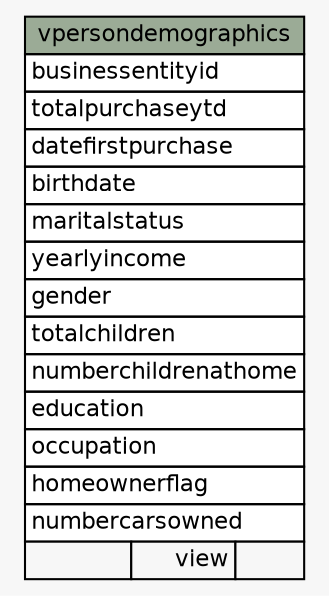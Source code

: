 // dot 2.40.1 on Linux 5.4.0-80-generic
// SchemaSpy rev 590
digraph "vpersondemographics" {
  graph [
    rankdir="RL"
    bgcolor="#f7f7f7"
    nodesep="0.18"
    ranksep="0.46"
    fontname="Helvetica"
    fontsize="11"
  ];
  node [
    fontname="Helvetica"
    fontsize="11"
    shape="plaintext"
  ];
  edge [
    arrowsize="0.8"
  ];
  "vpersondemographics" [
    label=<
    <TABLE BORDER="0" CELLBORDER="1" CELLSPACING="0" BGCOLOR="#ffffff">
      <TR><TD COLSPAN="3" BGCOLOR="#9bab96" ALIGN="CENTER">vpersondemographics</TD></TR>
      <TR><TD PORT="businessentityid" COLSPAN="3" ALIGN="LEFT">businessentityid</TD></TR>
      <TR><TD PORT="totalpurchaseytd" COLSPAN="3" ALIGN="LEFT">totalpurchaseytd</TD></TR>
      <TR><TD PORT="datefirstpurchase" COLSPAN="3" ALIGN="LEFT">datefirstpurchase</TD></TR>
      <TR><TD PORT="birthdate" COLSPAN="3" ALIGN="LEFT">birthdate</TD></TR>
      <TR><TD PORT="maritalstatus" COLSPAN="3" ALIGN="LEFT">maritalstatus</TD></TR>
      <TR><TD PORT="yearlyincome" COLSPAN="3" ALIGN="LEFT">yearlyincome</TD></TR>
      <TR><TD PORT="gender" COLSPAN="3" ALIGN="LEFT">gender</TD></TR>
      <TR><TD PORT="totalchildren" COLSPAN="3" ALIGN="LEFT">totalchildren</TD></TR>
      <TR><TD PORT="numberchildrenathome" COLSPAN="3" ALIGN="LEFT">numberchildrenathome</TD></TR>
      <TR><TD PORT="education" COLSPAN="3" ALIGN="LEFT">education</TD></TR>
      <TR><TD PORT="occupation" COLSPAN="3" ALIGN="LEFT">occupation</TD></TR>
      <TR><TD PORT="homeownerflag" COLSPAN="3" ALIGN="LEFT">homeownerflag</TD></TR>
      <TR><TD PORT="numbercarsowned" COLSPAN="3" ALIGN="LEFT">numbercarsowned</TD></TR>
      <TR><TD ALIGN="LEFT" BGCOLOR="#f7f7f7">  </TD><TD ALIGN="RIGHT" BGCOLOR="#f7f7f7">view</TD><TD ALIGN="RIGHT" BGCOLOR="#f7f7f7">  </TD></TR>
    </TABLE>>
    URL="tables/vpersondemographics.html"
    tooltip="vpersondemographics"
  ];
}
